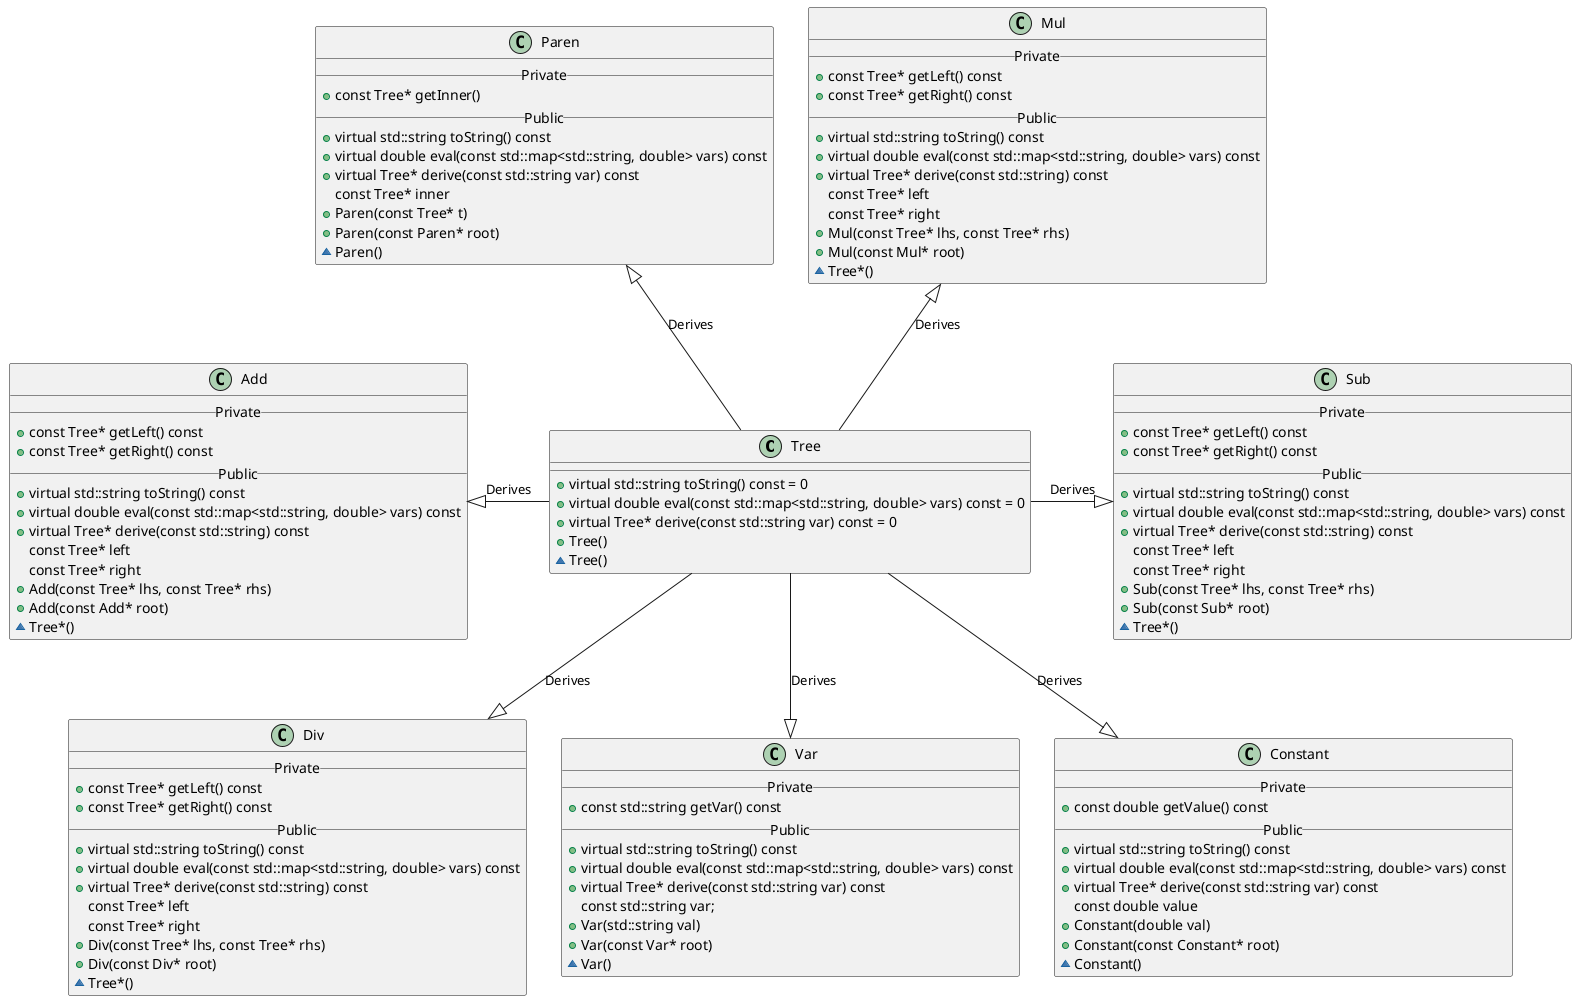 @startuml

class Tree {
  +virtual std::string toString() const = 0
  +virtual double eval(const std::map<std::string, double> vars) const = 0
  +virtual Tree* derive(const std::string var) const = 0
  +Tree()
  ~Tree()
}

class Add {
  __Private__
  +const Tree* getLeft() const
  +const Tree* getRight() const
  __Public__
  +virtual std::string toString() const
  +virtual double eval(const std::map<std::string, double> vars) const
  +virtual Tree* derive(const std::string) const
  const Tree* left
  const Tree* right
  +Add(const Tree* lhs, const Tree* rhs)
  +Add(const Add* root)
  ~Tree*()
}

class Sub {
  __Private__
  +const Tree* getLeft() const
  +const Tree* getRight() const
  __Public__
  +virtual std::string toString() const
  +virtual double eval(const std::map<std::string, double> vars) const
  +virtual Tree* derive(const std::string) const
  const Tree* left
  const Tree* right
  +Sub(const Tree* lhs, const Tree* rhs)
  +Sub(const Sub* root)
  ~Tree*()
}

class Mul {
  __Private__
  +const Tree* getLeft() const
  +const Tree* getRight() const
  __Public__
  +virtual std::string toString() const
  +virtual double eval(const std::map<std::string, double> vars) const
  +virtual Tree* derive(const std::string) const
  const Tree* left
  const Tree* right
  +Mul(const Tree* lhs, const Tree* rhs)
  +Mul(const Mul* root)
  ~Tree*()
}

class Div {
  __Private__
  +const Tree* getLeft() const
  +const Tree* getRight() const
  __Public__
  +virtual std::string toString() const
  +virtual double eval(const std::map<std::string, double> vars) const
  +virtual Tree* derive(const std::string) const
  const Tree* left
  const Tree* right
  +Div(const Tree* lhs, const Tree* rhs)
  +Div(const Div* root)
  ~Tree*()
}

class Paren {
  __Private__
  +const Tree* getInner()
  __Public__
  +virtual std::string toString() const
  +virtual double eval(const std::map<std::string, double> vars) const
  +virtual Tree* derive(const std::string var) const
  const Tree* inner
  +Paren(const Tree* t)
  +Paren(const Paren* root)
  ~Paren()
}

class Var {
  __Private__
  +const std::string getVar() const
  __Public__
  +virtual std::string toString() const
  +virtual double eval(const std::map<std::string, double> vars) const
  +virtual Tree* derive(const std::string var) const
  const std::string var;
  +Var(std::string val)
  +Var(const Var* root)
  ~Var()
}

class Constant {
  __Private__
  +const double getValue() const
  __Public__
  +virtual std::string toString() const
  +virtual double eval(const std::map<std::string, double> vars) const
  +virtual Tree* derive(const std::string var) const
  const double value
  +Constant(double val)
  +Constant(const Constant* root)
  ~Constant()
}

Tree -l-|> Add : Derives
Tree -r-|> Sub : Derives
Tree -u-|> Mul : Derives
Tree -d-|> Div : Derives
Tree -u-|> Paren : Derives
Tree --|> Var : Derives
Tree --|> Constant : Derives
@enduml